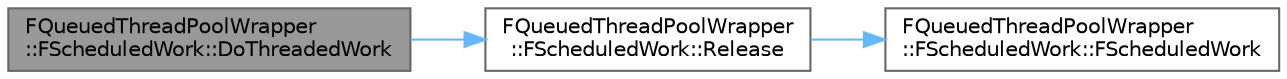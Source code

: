 digraph "FQueuedThreadPoolWrapper::FScheduledWork::DoThreadedWork"
{
 // INTERACTIVE_SVG=YES
 // LATEX_PDF_SIZE
  bgcolor="transparent";
  edge [fontname=Helvetica,fontsize=10,labelfontname=Helvetica,labelfontsize=10];
  node [fontname=Helvetica,fontsize=10,shape=box,height=0.2,width=0.4];
  rankdir="LR";
  Node1 [id="Node000001",label="FQueuedThreadPoolWrapper\l::FScheduledWork::DoThreadedWork",height=0.2,width=0.4,color="gray40", fillcolor="grey60", style="filled", fontcolor="black",tooltip="This is where the real thread work is done."];
  Node1 -> Node2 [id="edge1_Node000001_Node000002",color="steelblue1",style="solid",tooltip=" "];
  Node2 [id="Node000002",label="FQueuedThreadPoolWrapper\l::FScheduledWork::Release",height=0.2,width=0.4,color="grey40", fillcolor="white", style="filled",URL="$dd/dad/classFQueuedThreadPoolWrapper_1_1FScheduledWork.html#aa1dd6ffd7dc05d70c60910569cc1312c",tooltip=" "];
  Node2 -> Node3 [id="edge2_Node000002_Node000003",color="steelblue1",style="solid",tooltip=" "];
  Node3 [id="Node000003",label="FQueuedThreadPoolWrapper\l::FScheduledWork::FScheduledWork",height=0.2,width=0.4,color="grey40", fillcolor="white", style="filled",URL="$dd/dad/classFQueuedThreadPoolWrapper_1_1FScheduledWork.html#a544d7b1ca54c5995f5dc5598ba5b6dc9",tooltip=" "];
}
